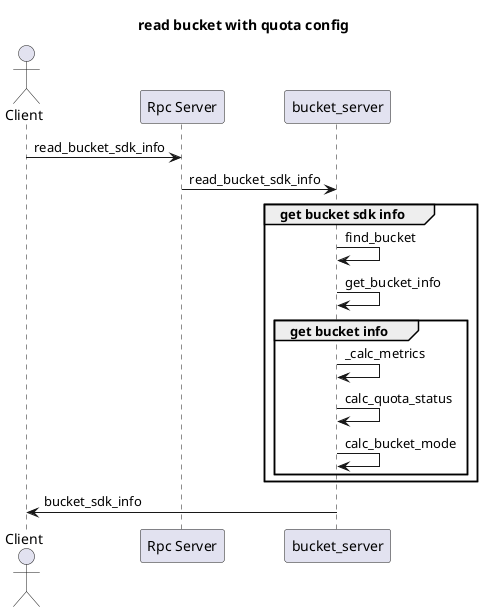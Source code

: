 @startuml
/'To generate png file, use https://www.plantuml.com/plantuml '/

title read bucket with quota config

scale 1

actor Client order 10
participant "Rpc Server" as RS order 20
participant "bucket_server" as BS order 30

Client ->  RS: read_bucket_sdk_info
RS -> BS: read_bucket_sdk_info
group get bucket sdk info
    BS -> BS: find_bucket
    BS -> BS: get_bucket_info
    group get bucket info
        BS -> BS: _calc_metrics
        BS -> BS: calc_quota_status
        BS -> BS: calc_bucket_mode
    end
end
BS -> Client: bucket_sdk_info
@enduml